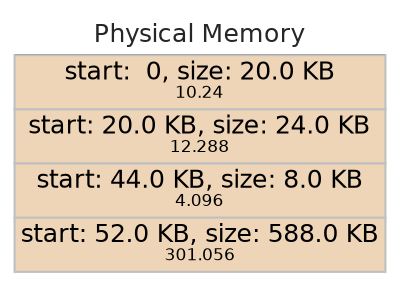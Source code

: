 digraph "memsim/graphs/test1" {
	graph [fontname=x rankdir=RL ranksep=1.0]
	node [fontname=Helvetica fontsize=10 height=0.2 margin="0.04 0.04" shape=none width=0.4]
	edge [arrowsize=0.4]
	subgraph left {
		physmem [label=<<table border="0.1" cellborder="1" cellspacing="0"><TR><TD sides="b"><font face="helvetica" color="grey15" point-size="12">Physical Memory</font></TD></TR><tr><td align="text" color="grey" bgcolor="bisque2" height="10" width="60" port="FREE"><font point-size="12">start:  0, size: 20.0 KB</font><br></br><font point-size="8">10.24</font></td></tr><tr><td align="text" color="grey" bgcolor="bisque2" height="10" width="60" port="python"><font point-size="12">start: 20.0 KB, size: 24.0 KB</font><br></br><font point-size="8">12.288</font></td></tr><tr><td align="text" color="grey" bgcolor="bisque2" height="10" width="60" port="print_process"><font point-size="12">start: 44.0 KB, size: 8.0 KB</font><br></br><font point-size="8">4.096</font></td></tr><tr><td align="text" color="grey" bgcolor="bisque2" height="10" width="60" port="FREE"><font point-size="12">start: 52.0 KB, size: 588.0 KB</font><br></br><font point-size="8">301.056</font></td></tr></table>>]
		rank=sink
	}
}
